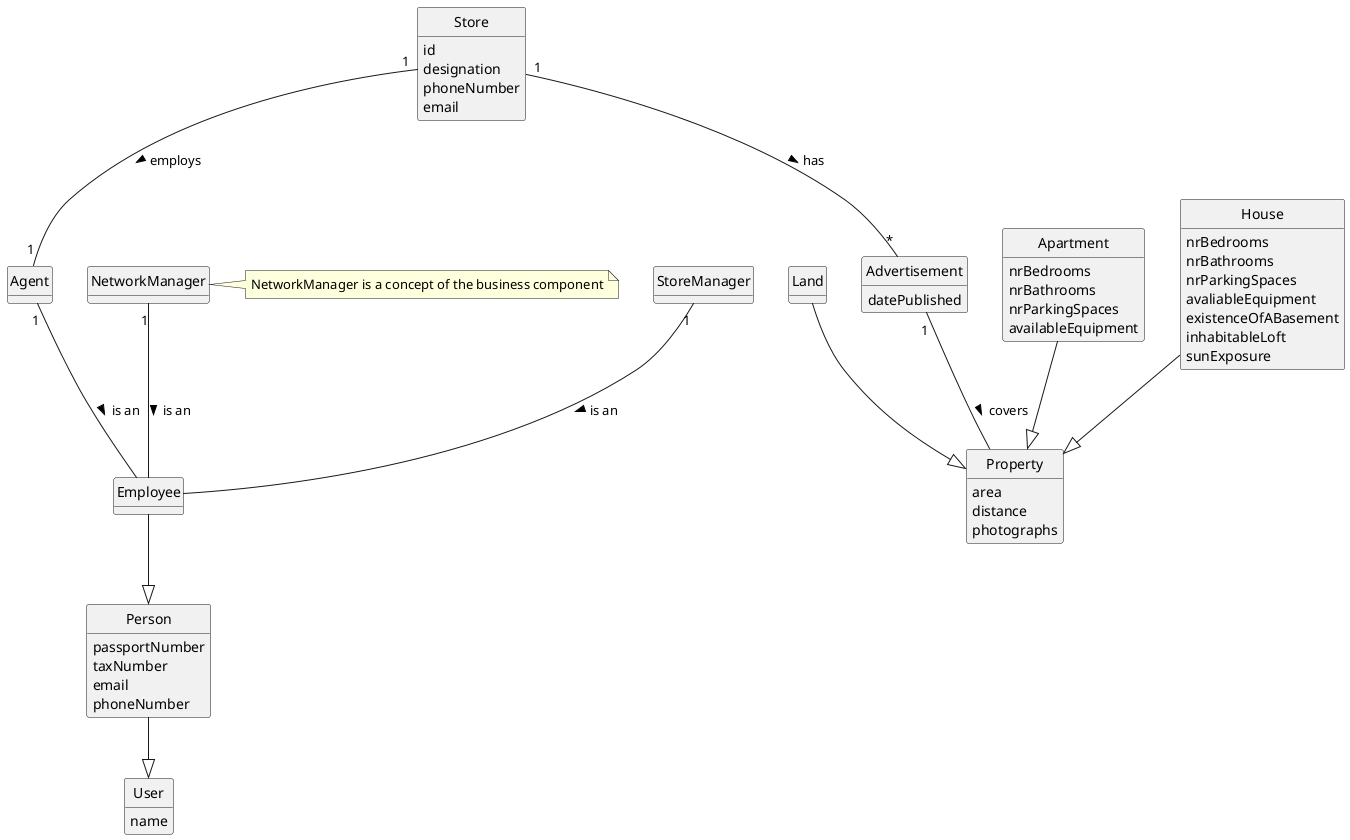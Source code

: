 @startuml
hide circle
hide methods


class NetworkManager
note right
NetworkManager is a concept of the business component
end note

class Person{
passportNumber
taxNumber
email
phoneNumber
}

class Employee

class User{
name
}

class Store{
id
designation
phoneNumber
email
}

class Property{
area
distance
photographs
}

class Apartment{
nrBedrooms
nrBathrooms
nrParkingSpaces
availableEquipment
}

class House{
nrBedrooms
nrBathrooms
nrParkingSpaces
avaliableEquipment
existenceOfABasement
inhabitableLoft
sunExposure
}

class Land{}

class Advertisement{
datePublished
}

Advertisement "1" --  Property : covers >
Store "1" -- "*" Advertisement : has >
Person --|> User
Employee --|> Person
NetworkManager "1" --  Employee : is an >
Agent "1" --  Employee : is an >
StoreManager "1" --  Employee : is an >
Apartment  --|>  Property
House  --|>  Property
Land  --|>  Property
Store "1" -- "1" Agent : employs >




@enduml